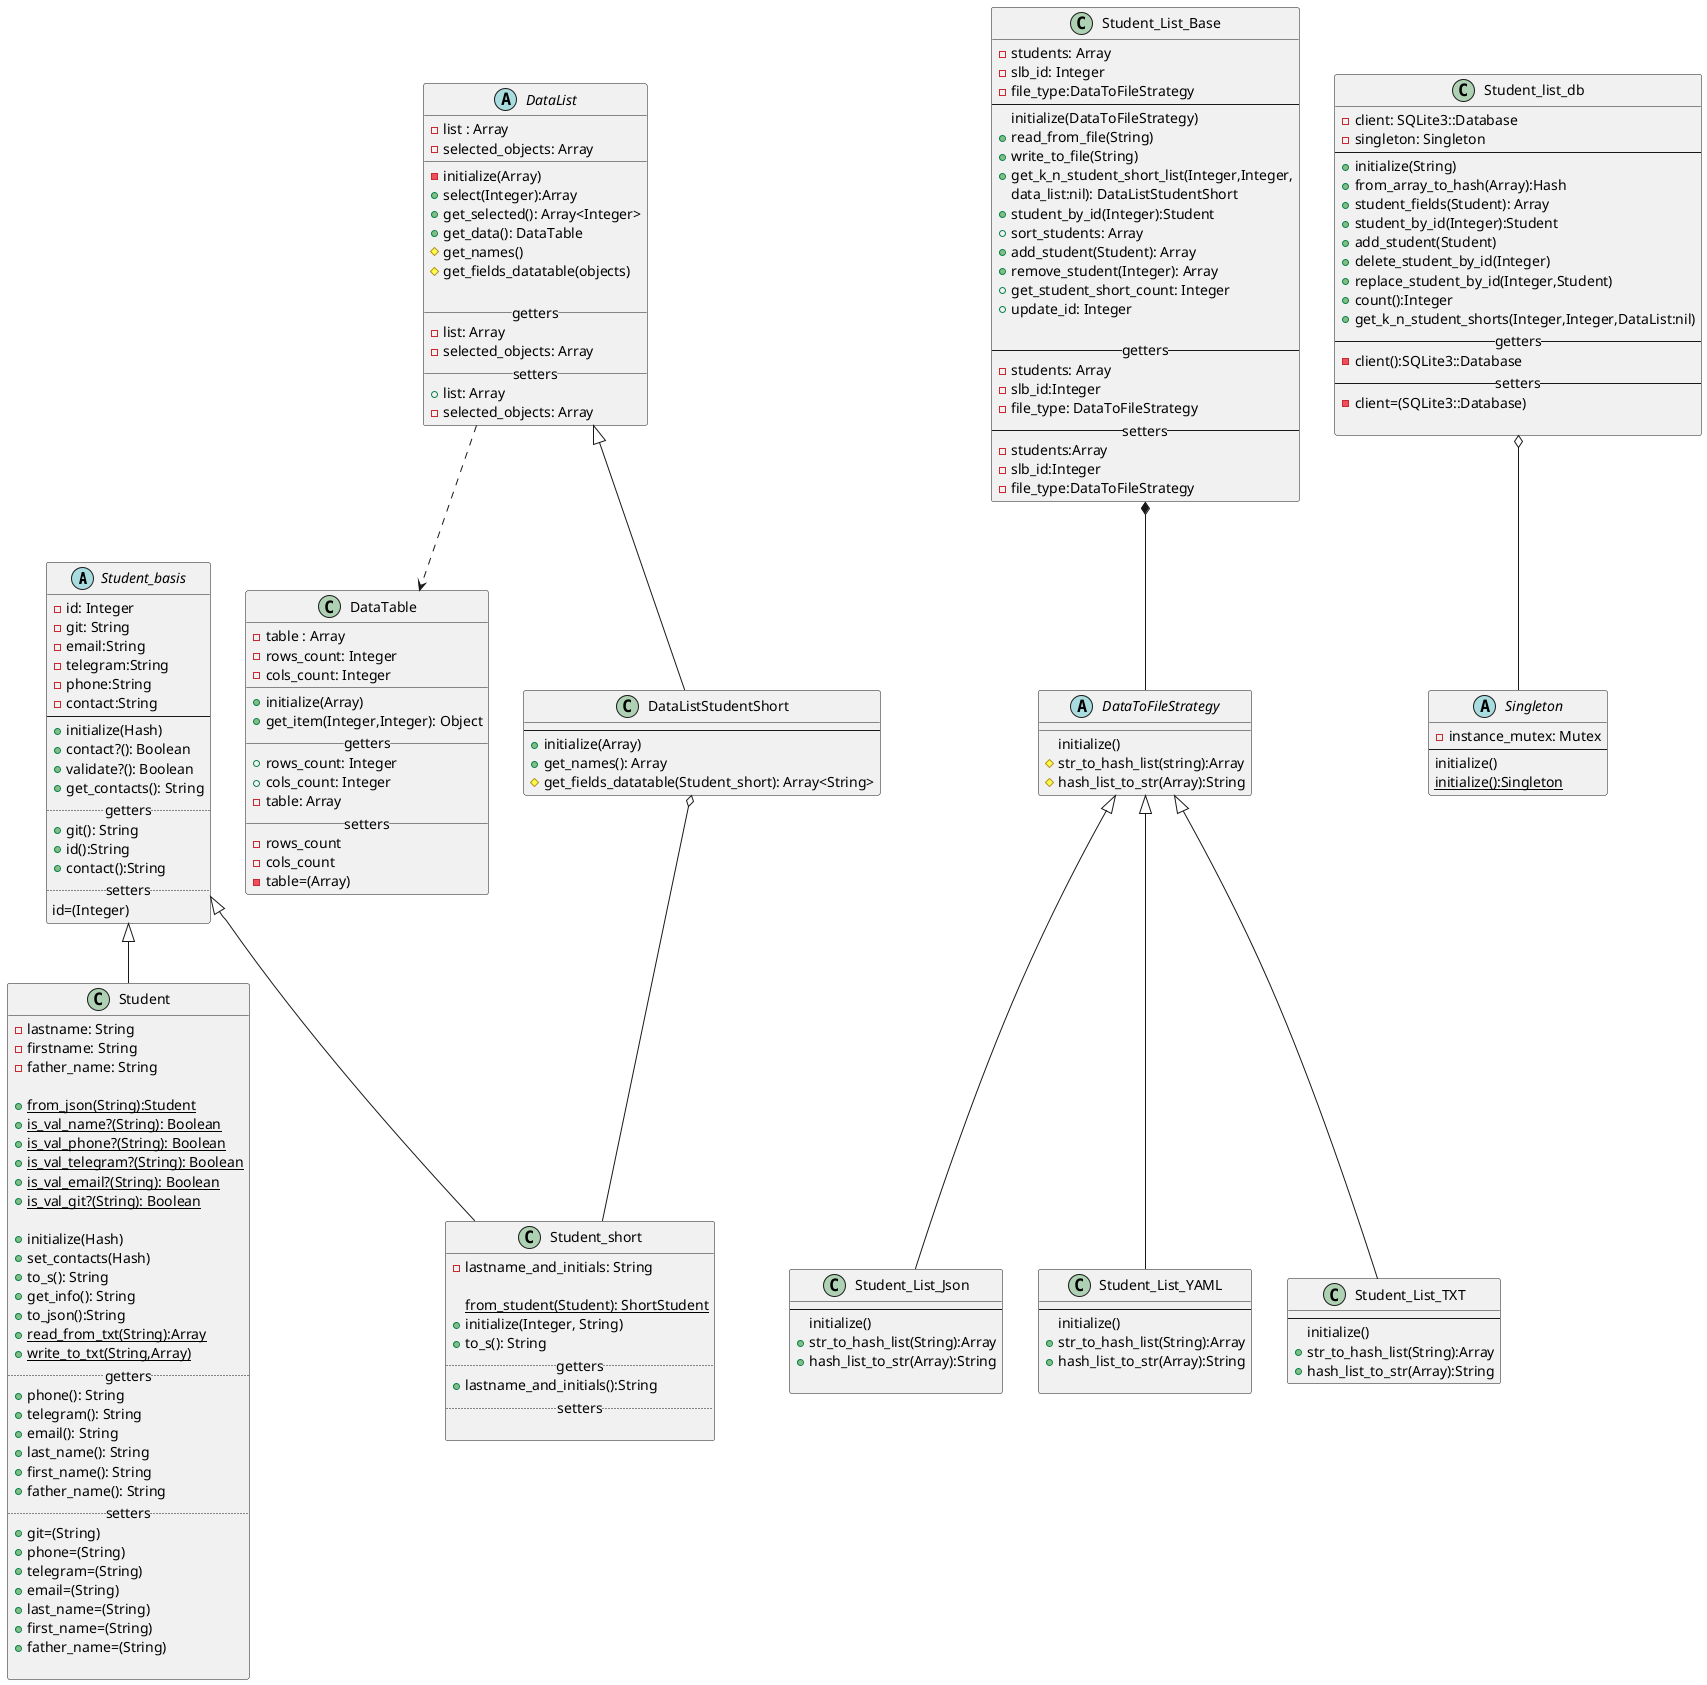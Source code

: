 @startuml
'https://plantuml.com/class-diagram
abstract class Student_basis{
     -id: Integer
     -git: String
     -email:String
     -telegram:String
     -phone:String
     -contact:String
--
     +initialize(Hash)
     +contact?(): Boolean
     +validate?(): Boolean
     +get_contacts(): String
     .. getters..
     +git(): String
     +id():String
     +contact():String
     .. setters ..
     id=(Integer)
}

class Student extends Student_basis{
     -lastname: String
     -firstname: String
     -father_name: String

     +{static}from_json(String):Student
     +{static}is_val_name?(String): Boolean
     +{static}is_val_phone?(String): Boolean
     +{static}is_val_telegram?(String): Boolean
     +{static}is_val_email?(String): Boolean
     +{static}is_val_git?(String): Boolean

     +initialize(Hash)
     +set_contacts(Hash)
     +to_s(): String
     +get_info(): String
     +to_json():String
     +{static}read_from_txt(String):Array
     +{static}write_to_txt(String,Array)
     .. getters ..
     +phone(): String
     +telegram(): String
     +email(): String
     +last_name(): String
     +first_name(): String
     +father_name(): String
     .. setters ..
     +git=(String)
     +phone=(String)
     +telegram=(String)
     +email=(String)
     +last_name=(String)
     +first_name=(String)
     +father_name=(String)

}

class Student_short extends Student_basis{
     -lastname_and_initials: String
     
     {static}from_student(Student): ShortStudent
     +initialize(Integer, String)
     +to_s(): String
     .. getters ..
     +lastname_and_initials():String
     .. setters ..

}


class DataTable{
    -table : Array
    -rows_count: Integer
    -cols_count: Integer
    __
    +initialize(Array)
    +get_item(Integer,Integer): Object
    __getters__
    +rows_count: Integer
    +cols_count: Integer
    -table: Array
    __setters__
    -rows_count
    -cols_count
    -table=(Array)
}
abstract class DataList{
    -list : Array
    -selected_objects: Array
    __
    -initialize(Array)
    +select(Integer):Array
    +get_selected(): Array<Integer>
    +get_data(): DataTable
    #get_names()
    #get_fields_datatable(objects)

    __getters__
    -list: Array
    -selected_objects: Array
    __setters__
    +list: Array
    -selected_objects: Array
}

class DataListStudentShort extends DataList{
    --
    +initialize(Array)
    +get_names(): Array
    #get_fields_datatable(Student_short): Array<String>
}

DataList ..> DataTable
DataListStudentShort o-- Student_short

class Student_List_Base{
    -students: Array
    -slb_id: Integer
    -file_type:DataToFileStrategy
--
    initialize(DataToFileStrategy)
    +read_from_file(String)
    +write_to_file(String)
    +get_k_n_student_short_list(Integer,Integer,
    data_list:nil): DataListStudentShort
    +student_by_id(Integer):Student
    +sort_students: Array
    +add_student(Student): Array
    +remove_student(Integer): Array
    +get_student_short_count: Integer
    +update_id: Integer

--  getters --
    -students: Array
    -slb_id:Integer
    -file_type: DataToFileStrategy
--  setters --
    -students:Array
    -slb_id:Integer
    -file_type:DataToFileStrategy
}

abstract class DataToFileStrategy{
    initialize()
    #str_to_hash_list(string):Array
    #hash_list_to_str(Array):String
}

class Student_List_Json extends DataToFileStrategy{
    --
    initialize()
    +str_to_hash_list(String):Array
    +hash_list_to_str(Array):String

}

class Student_List_YAML extends DataToFileStrategy{
    --
    initialize()
    +str_to_hash_list(String):Array
    +hash_list_to_str(Array):String

}

class Student_List_TXT extends DataToFileStrategy{
    --
    initialize()
    +str_to_hash_list(String):Array
    +hash_list_to_str(Array):String
}
Student_List_Base *-- DataToFileStrategy

abstract class Singleton {
    -instance_mutex: Mutex
    --
    initialize()
    {static}initialize():Singleton
}

class Student_list_db{
    -client: SQLite3::Database
    -singleton: Singleton
    --
    +initialize(String)
    +from_array_to_hash(Array):Hash
    +student_fields(Student): Array
    +student_by_id(Integer):Student
    +add_student(Student)
    +delete_student_by_id(Integer)
    +replace_student_by_id(Integer,Student)
    +count():Integer
    +get_k_n_student_shorts(Integer,Integer,DataList:nil)
    --getters--
    -client():SQLite3::Database
    --setters--
    -client=(SQLite3::Database)    

}
Student_list_db o-- Singleton

@enduml
